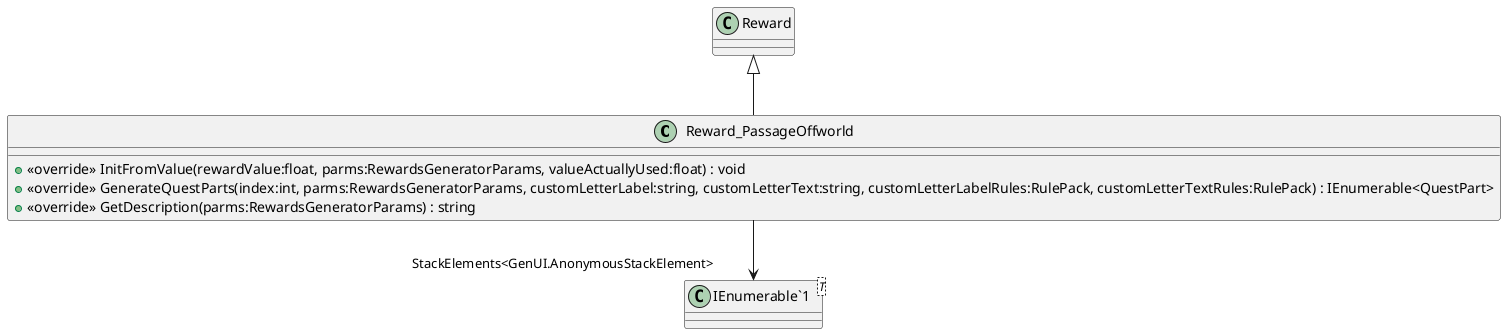 @startuml
class Reward_PassageOffworld {
    + <<override>> InitFromValue(rewardValue:float, parms:RewardsGeneratorParams, valueActuallyUsed:float) : void
    + <<override>> GenerateQuestParts(index:int, parms:RewardsGeneratorParams, customLetterLabel:string, customLetterText:string, customLetterLabelRules:RulePack, customLetterTextRules:RulePack) : IEnumerable<QuestPart>
    + <<override>> GetDescription(parms:RewardsGeneratorParams) : string
}
class "IEnumerable`1"<T> {
}
Reward <|-- Reward_PassageOffworld
Reward_PassageOffworld --> "StackElements<GenUI.AnonymousStackElement>" "IEnumerable`1"
@enduml
